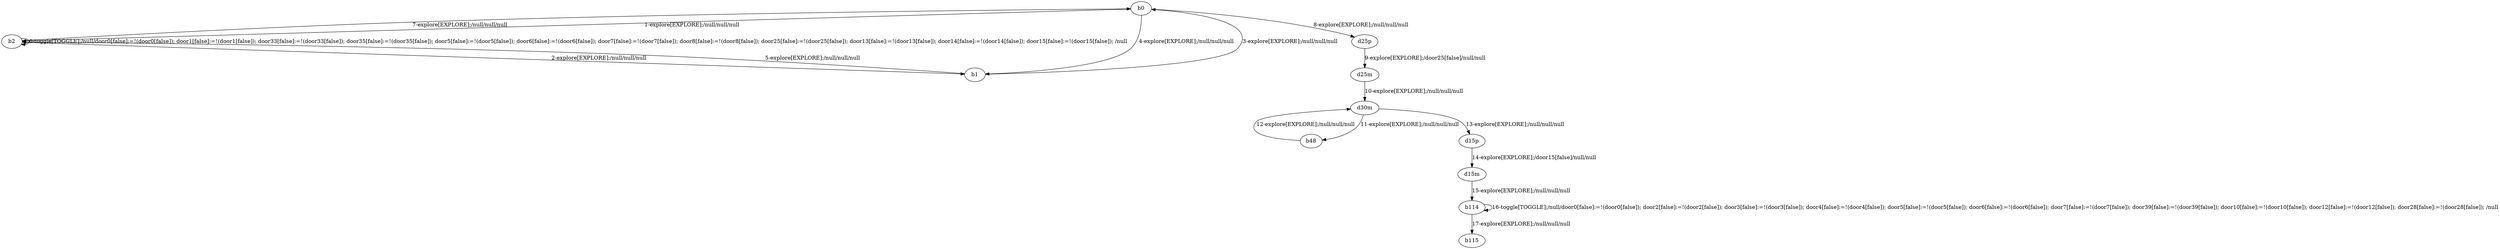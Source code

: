 # Total number of goals covered by this test: 1
# b114 --> b114

digraph g {
"b0" -> "b2" [label = "1-explore[EXPLORE];/null/null/null"];
"b2" -> "b1" [label = "2-explore[EXPLORE];/null/null/null"];
"b1" -> "b0" [label = "3-explore[EXPLORE];/null/null/null"];
"b0" -> "b1" [label = "4-explore[EXPLORE];/null/null/null"];
"b1" -> "b2" [label = "5-explore[EXPLORE];/null/null/null"];
"b2" -> "b2" [label = "6-toggle[TOGGLE];/null/door0[false]:=!(door0[false]); door1[false]:=!(door1[false]); door33[false]:=!(door33[false]); door35[false]:=!(door35[false]); door5[false]:=!(door5[false]); door6[false]:=!(door6[false]); door7[false]:=!(door7[false]); door8[false]:=!(door8[false]); door25[false]:=!(door25[false]); door13[false]:=!(door13[false]); door14[false]:=!(door14[false]); door15[false]:=!(door15[false]); /null"];
"b2" -> "b0" [label = "7-explore[EXPLORE];/null/null/null"];
"b0" -> "d25p" [label = "8-explore[EXPLORE];/null/null/null"];
"d25p" -> "d25m" [label = "9-explore[EXPLORE];/door25[false]/null/null"];
"d25m" -> "d30m" [label = "10-explore[EXPLORE];/null/null/null"];
"d30m" -> "b48" [label = "11-explore[EXPLORE];/null/null/null"];
"b48" -> "d30m" [label = "12-explore[EXPLORE];/null/null/null"];
"d30m" -> "d15p" [label = "13-explore[EXPLORE];/null/null/null"];
"d15p" -> "d15m" [label = "14-explore[EXPLORE];/door15[false]/null/null"];
"d15m" -> "b114" [label = "15-explore[EXPLORE];/null/null/null"];
"b114" -> "b114" [label = "16-toggle[TOGGLE];/null/door0[false]:=!(door0[false]); door2[false]:=!(door2[false]); door3[false]:=!(door3[false]); door4[false]:=!(door4[false]); door5[false]:=!(door5[false]); door6[false]:=!(door6[false]); door7[false]:=!(door7[false]); door39[false]:=!(door39[false]); door10[false]:=!(door10[false]); door12[false]:=!(door12[false]); door28[false]:=!(door28[false]); /null"];
"b114" -> "b115" [label = "17-explore[EXPLORE];/null/null/null"];
}